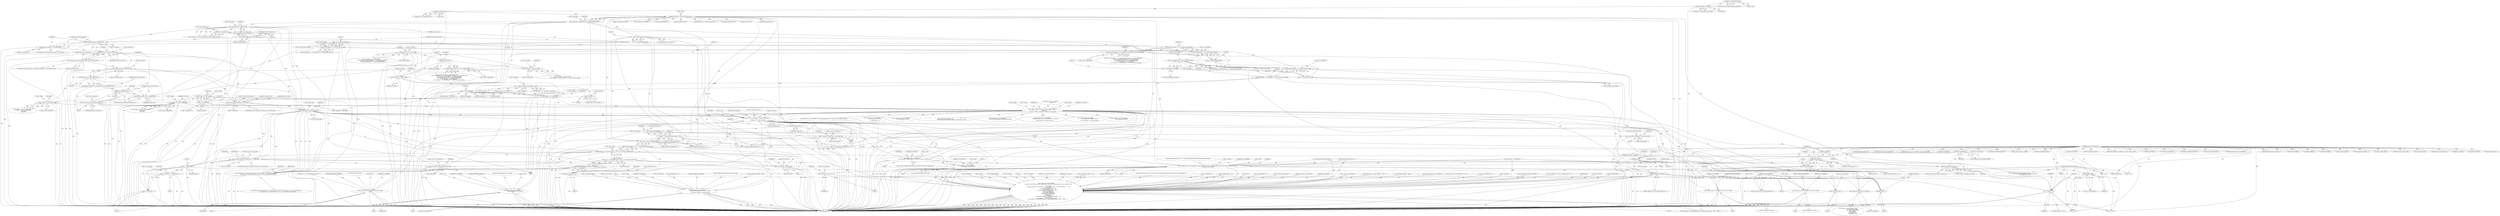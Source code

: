 digraph "0_FFmpeg_29ffeef5e73b8f41ff3a3f2242d356759c66f91f@pointer" {
"1001442" [label="(Call,h->frame_num != h->prev_frame_num)"];
"1001491" [label="(Call,av_log(h->avctx, AV_LOG_DEBUG, \"Frame num gap %d %d\n\",\n                   h->frame_num, h->prev_frame_num))"];
"1000887" [label="(Call,av_log(h->avctx, AV_LOG_INFO, \"Reinit context to %dx%d, \"\n               \"pix_fmt: %s\n\", h->width, h->height, av_get_pix_fmt_name(h->avctx->pix_fmt)))"];
"1000715" [label="(Call,h->width  = 16 * h->mb_width)"];
"1000719" [label="(Call,16 * h->mb_width)"];
"1000699" [label="(Call,h->mb_width * 4)"];
"1000679" [label="(Call,h->mb_width * h->mb_height)"];
"1000649" [label="(Call,h->mb_width  = h->sps.mb_width)"];
"1000610" [label="(Call,h->mb_width  != h->sps.mb_width)"];
"1000398" [label="(Call,h->mb_width  != h->sps.mb_width)"];
"1000541" [label="(Call,16*h->sps.mb_width)"];
"1000658" [label="(Call,h->mb_height = h->sps.mb_height * (2 - h->sps.frame_mbs_only_flag))"];
"1000662" [label="(Call,h->sps.mb_height * (2 - h->sps.frame_mbs_only_flag))"];
"1000623" [label="(Call,h->sps.mb_height * (2 - h->sps.frame_mbs_only_flag))"];
"1000557" [label="(Call,h->sps.mb_height * (2 - h->sps.frame_mbs_only_flag))"];
"1000412" [label="(Call,h->sps.mb_height * (2 - h->sps.frame_mbs_only_flag))"];
"1000418" [label="(Call,2 - h->sps.frame_mbs_only_flag)"];
"1000563" [label="(Call,2 - h->sps.frame_mbs_only_flag)"];
"1000629" [label="(Call,2 - h->sps.frame_mbs_only_flag)"];
"1000668" [label="(Call,2 - h->sps.frame_mbs_only_flag)"];
"1000827" [label="(Call,h->width  != h->avctx->coded_width)"];
"1000540" [label="(Call,16*h->sps.mb_width != h->avctx->coded_width)"];
"1000837" [label="(Call,h->height != h->avctx->coded_height)"];
"1000724" [label="(Call,h->height = 16 * h->mb_height)"];
"1000728" [label="(Call,16 * h->mb_height)"];
"1000554" [label="(Call,16*h->sps.mb_height * (2 - h->sps.frame_mbs_only_flag) != h->avctx->coded_height)"];
"1000555" [label="(Call,16*h->sps.mb_height * (2 - h->sps.frame_mbs_only_flag))"];
"1000899" [label="(Call,av_get_pix_fmt_name(h->avctx->pix_fmt))"];
"1000880" [label="(Call,h->avctx->pix_fmt = ret)"];
"1000872" [label="(Call,ret = get_pixel_format(h, 1))"];
"1000874" [label="(Call,get_pixel_format(h, 1))"];
"1000868" [label="(Call,flush_change(h))"];
"1000851" [label="(Call,h != h0)"];
"1000735" [label="(Call,init_dimensions(h))"];
"1000495" [label="(Call,h264_set_parameter_from_sps(h))"];
"1000186" [label="(Call,field_end(h, 1))"];
"1000183" [label="(Call,FIELD_PICTURE(h))"];
"1000125" [label="(MethodParameterIn,H264Context *h)"];
"1000643" [label="(Call,get_pixel_format(h0, 0))"];
"1000126" [label="(MethodParameterIn,H264Context *h0)"];
"1001460" [label="(Call,h->frame_num != (h->prev_frame_num + 1) % (1 << h->sps.log2_max_frame_num))"];
"1001442" [label="(Call,h->frame_num != h->prev_frame_num)"];
"1001343" [label="(Call,h0->cur_pic_ptr->frame_num != h->frame_num)"];
"1001240" [label="(Call,h->frame_num - h->sps.ref_frame_count)"];
"1001226" [label="(Call,h->frame_num - unwrap_prev_frame_num)"];
"1001216" [label="(Call,unwrap_prev_frame_num > h->frame_num)"];
"1001200" [label="(Call,unwrap_prev_frame_num = h->prev_frame_num)"];
"1001186" [label="(Call,h->frame_num != h->prev_frame_num)"];
"1000993" [label="(Call,h->frame_num = get_bits(&h->gb, h->sps.log2_max_frame_num))"];
"1000997" [label="(Call,get_bits(&h->gb, h->sps.log2_max_frame_num))"];
"1000300" [label="(Call,get_ue_golomb(&h->gb))"];
"1000230" [label="(Call,get_ue_golomb_31(&h->gb))"];
"1000168" [label="(Call,get_ue_golomb_long(&h->gb))"];
"1001193" [label="(Call,h->prev_frame_num >= 0)"];
"1001221" [label="(Call,unwrap_prev_frame_num -= max_frame_num)"];
"1001206" [label="(Call,max_frame_num         = 1 << h->sps.log2_max_frame_num)"];
"1001208" [label="(Call,1 << h->sps.log2_max_frame_num)"];
"1001225" [label="(Call,(h->frame_num - unwrap_prev_frame_num) > h->sps.ref_frame_count)"];
"1001257" [label="(Call,h->prev_frame_num = unwrap_prev_frame_num)"];
"1001254" [label="(Call,unwrap_prev_frame_num += max_frame_num)"];
"1001251" [label="(Call,unwrap_prev_frame_num < 0)"];
"1001237" [label="(Call,unwrap_prev_frame_num = (h->frame_num - h->sps.ref_frame_count) - 1)"];
"1001239" [label="(Call,(h->frame_num - h->sps.ref_frame_count) - 1)"];
"1001543" [label="(Call,h->prev_frame_num        %= 1 << h->sps.log2_max_frame_num)"];
"1001547" [label="(Call,1 << h->sps.log2_max_frame_num)"];
"1001470" [label="(Call,1 << h->sps.log2_max_frame_num)"];
"1001539" [label="(Call,h->prev_frame_num++)"];
"1001464" [label="(Call,(h->prev_frame_num + 1) % (1 << h->sps.log2_max_frame_num))"];
"1001450" [label="(Call,h->prev_frame_num >= 0)"];
"1001441" [label="(Call,h->frame_num != h->prev_frame_num && h->prev_frame_num >= 0 && !h0->first_field &&\n               h->frame_num != (h->prev_frame_num + 1) % (1 << h->sps.log2_max_frame_num))"];
"1001449" [label="(Call,h->prev_frame_num >= 0 && !h0->first_field &&\n               h->frame_num != (h->prev_frame_num + 1) % (1 << h->sps.log2_max_frame_num))"];
"1001455" [label="(Call,!h0->first_field &&\n               h->frame_num != (h->prev_frame_num + 1) % (1 << h->sps.log2_max_frame_num))"];
"1001754" [label="(Call,h0->cur_pic_ptr->frame_num != h->frame_num)"];
"1001955" [label="(Call,h->cur_pic_ptr->frame_num = h->frame_num)"];
"1002063" [label="(Call,h->curr_pic_num = h->frame_num)"];
"1002088" [label="(Call,2 * h->frame_num)"];
"1002083" [label="(Call,h->curr_pic_num = 2 * h->frame_num + 1)"];
"1002087" [label="(Call,2 * h->frame_num + 1)"];
"1003305" [label="(Call,av_log(h->avctx, AV_LOG_DEBUG,\n               \"slice:%d %s mb:%d %c%s%s pps:%u frame:%d poc:%d/%d ref:%d/%d qp:%d loop:%d:%d:%d weight:%d%s %s\n\",\n               h->slice_num,\n               (h->picture_structure == PICT_FRAME ? \"F\" : h->picture_structure == PICT_TOP_FIELD ? \"T\" : \"B\"),\n               first_mb_in_slice,\n               av_get_picture_type_char(h->slice_type),\n               h->slice_type_fixed ? \" fix\" : \"\",\n               h->nal_unit_type == NAL_IDR_SLICE ? \" IDR\" : \"\",\n               pps_id, h->frame_num,\n               h->cur_pic_ptr->field_poc[0],\n               h->cur_pic_ptr->field_poc[1],\n               h->ref_count[0], h->ref_count[1],\n               h->qscale,\n               h->deblocking_filter,\n               h->slice_alpha_c0_offset / 2 - 26, h->slice_beta_offset / 2 - 26,\n               h->use_weight,\n               h->use_weight == 1 && h->use_weight_chroma ? \"c\" : \"\",\n               h->slice_type == AV_PICTURE_TYPE_B ? (h->direct_spatial_mv_pred ? \"SPAT\" : \"TEMP\") : \"\"))"];
"1001554" [label="(Call,h->cur_pic_ptr->frame_num = h->prev_frame_num)"];
"1001691" [label="(Call,h->short_ref[0]->frame_num = h->prev_frame_num)"];
"1001992" [label="(Call,av_log(h->avctx, AV_LOG_ERROR, \"first_mb_in_slice overflow\n\"))"];
"1002503" [label="(Call,av_log(h->avctx, AV_LOG_ERROR, \"cabac_init_idc overflow\n\"))"];
"1002549" [label="(Call,av_log(h->avctx, AV_LOG_ERROR, \"QP %u out of range\n\", tmp))"];
"1002649" [label="(Call,av_log(h->avctx, AV_LOG_ERROR,\n                   \"deblocking_filter_idc %u out of range\n\", tmp))"];
"1002714" [label="(Call,av_log(h->avctx, AV_LOG_ERROR,\n                       \"deblocking filter parameters %d %d out of range\n\",\n                       h->slice_alpha_c0_offset, h->slice_beta_offset))"];
"1002823" [label="(Call,av_log(h->avctx, AV_LOG_INFO,\n                       \"Cannot parallelize deblocking type 1, decoding such frames in sequential order\n\"))"];
"1002839" [label="(Call,av_log(h->avctx, AV_LOG_ERROR,\n                       \"Deblocking switched inside frame.\n\"))"];
"1002975" [label="(Call,av_log(h->avctx, AV_LOG_WARNING, \"Possibly too many slices (%d >= %d), increase MAX_SLICES and recompile if there are artifacts\n\", h->slice_num, MAX_SLICES))"];
"1003004" [label="(Call,h->slice_num & (MAX_SLICES - 1))"];
"1003008" [label="(Call,MAX_SLICES - 1)"];
"1001465" [label="(Call,h->prev_frame_num + 1)"];
"1001583" [label="(Call,ff_generate_sliding_window_mmcos(h, 1))"];
"1000869" [label="(Identifier,h)"];
"1000877" [label="(Literal,0)"];
"1002510" [label="(Identifier,AVERROR_INVALIDDATA)"];
"1000881" [label="(Call,h->avctx->pix_fmt)"];
"1001198" [label="(Block,)"];
"1001217" [label="(Identifier,unwrap_prev_frame_num)"];
"1000838" [label="(Call,h->height)"];
"1003329" [label="(Identifier,first_mb_in_slice)"];
"1001062" [label="(Call,av_log(h->avctx, AV_LOG_ERROR, \"This stream was generated by a broken encoder, invalid 8x8 inference\n\"))"];
"1000558" [label="(Call,h->sps.mb_height)"];
"1002064" [label="(Call,h->curr_pic_num)"];
"1000579" [label="(Identifier,h)"];
"1001477" [label="(Block,)"];
"1000876" [label="(Literal,1)"];
"1001193" [label="(Call,h->prev_frame_num >= 0)"];
"1001259" [label="(Identifier,h)"];
"1000888" [label="(Call,h->avctx)"];
"1000997" [label="(Call,get_bits(&h->gb, h->sps.log2_max_frame_num))"];
"1003382" [label="(Call,h->slice_alpha_c0_offset / 2 - 26)"];
"1001464" [label="(Call,(h->prev_frame_num + 1) % (1 << h->sps.log2_max_frame_num))"];
"1000857" [label="(Identifier,h)"];
"1002402" [label="(Call,ff_h264_decode_ref_pic_marking(h0, &h->gb,\n                                             !(h->avctx->active_thread_type & FF_THREAD_FRAME) ||\n                                             h0->current_slice == 0))"];
"1003310" [label="(Literal,\"slice:%d %s mb:%d %c%s%s pps:%u frame:%d poc:%d/%d ref:%d/%d qp:%d loop:%d:%d:%d weight:%d%s %s\n\")"];
"1001699" [label="(Call,h->prev_frame_num)"];
"1003305" [label="(Call,av_log(h->avctx, AV_LOG_DEBUG,\n               \"slice:%d %s mb:%d %c%s%s pps:%u frame:%d poc:%d/%d ref:%d/%d qp:%d loop:%d:%d:%d weight:%d%s %s\n\",\n               h->slice_num,\n               (h->picture_structure == PICT_FRAME ? \"F\" : h->picture_structure == PICT_TOP_FIELD ? \"T\" : \"B\"),\n               first_mb_in_slice,\n               av_get_picture_type_char(h->slice_type),\n               h->slice_type_fixed ? \" fix\" : \"\",\n               h->nal_unit_type == NAL_IDR_SLICE ? \" IDR\" : \"\",\n               pps_id, h->frame_num,\n               h->cur_pic_ptr->field_poc[0],\n               h->cur_pic_ptr->field_poc[1],\n               h->ref_count[0], h->ref_count[1],\n               h->qscale,\n               h->deblocking_filter,\n               h->slice_alpha_c0_offset / 2 - 26, h->slice_beta_offset / 2 - 26,\n               h->use_weight,\n               h->use_weight == 1 && h->use_weight_chroma ? \"c\" : \"\",\n               h->slice_type == AV_PICTURE_TYPE_B ? (h->direct_spatial_mv_pred ? \"SPAT\" : \"TEMP\") : \"\"))"];
"1000126" [label="(MethodParameterIn,H264Context *h0)"];
"1002088" [label="(Call,2 * h->frame_num)"];
"1003401" [label="(Call,h->use_weight == 1)"];
"1003008" [label="(Call,MAX_SLICES - 1)"];
"1001233" [label="(Identifier,h)"];
"1001632" [label="(Call,av_image_copy(h->short_ref[0]->f.data,\n                                  h->short_ref[0]->f.linesize,\n                                  (const uint8_t **)prev->f.data,\n                                  prev->f.linesize,\n                                  h->avctx->pix_fmt,\n                                  h->mb_width  * 16,\n                                  h->mb_height * 16))"];
"1001692" [label="(Call,h->short_ref[0]->frame_num)"];
"1000720" [label="(Literal,16)"];
"1000998" [label="(Call,&h->gb)"];
"1001223" [label="(Identifier,max_frame_num)"];
"1000690" [label="(Call,h->mb_width + 1)"];
"1002831" [label="(Identifier,h0)"];
"1001749" [label="(Call,FIELD_PICTURE(h))"];
"1002690" [label="(Call,h->slice_beta_offset     += get_se_golomb(&h->gb) << 1)"];
"1001452" [label="(Identifier,h)"];
"1002835" [label="(Call,h != h0)"];
"1001450" [label="(Call,h->prev_frame_num >= 0)"];
"1002507" [label="(Identifier,AV_LOG_ERROR)"];
"1001446" [label="(Call,h->prev_frame_num)"];
"1003389" [label="(Call,h->slice_beta_offset / 2 - 26)"];
"1001249" [label="(Literal,1)"];
"1001197" [label="(Literal,0)"];
"1000733" [label="(Call,ret = init_dimensions(h))"];
"1001187" [label="(Call,h->frame_num)"];
"1000191" [label="(Identifier,h0)"];
"1000849" [label="(Block,)"];
"1001169" [label="(Call,av_log(h->avctx, AV_LOG_ERROR,\n                   \"unset cur_pic_ptr on %d. slice\n\",\n                   h0->current_slice + 1))"];
"1000908" [label="(Identifier,ret)"];
"1000663" [label="(Call,h->sps.mb_height)"];
"1001557" [label="(Identifier,h)"];
"1002727" [label="(Identifier,AVERROR_INVALIDDATA)"];
"1001704" [label="(Identifier,h0)"];
"1000886" [label="(Identifier,ret)"];
"1000847" [label="(Identifier,must_reinit)"];
"1000735" [label="(Call,init_dimensions(h))"];
"1001547" [label="(Call,1 << h->sps.log2_max_frame_num)"];
"1000645" [label="(Literal,0)"];
"1000629" [label="(Call,2 - h->sps.frame_mbs_only_flag)"];
"1000554" [label="(Call,16*h->sps.mb_height * (2 - h->sps.frame_mbs_only_flag) != h->avctx->coded_height)"];
"1002649" [label="(Call,av_log(h->avctx, AV_LOG_ERROR,\n                   \"deblocking_filter_idc %u out of range\n\", tmp))"];
"1002963" [label="(Call,MAX_SLICES-1)"];
"1000539" [label="(Call,16*h->sps.mb_width != h->avctx->coded_width\n                     || 16*h->sps.mb_height * (2 - h->sps.frame_mbs_only_flag) != h->avctx->coded_height\n                     || h->avctx->bits_per_raw_sample != h->sps.bit_depth_luma\n                     || h->cur_chroma_format_idc != h->sps.chroma_format_idc\n                     || av_cmp_q(h->sps.sar, h->avctx->sample_aspect_ratio)\n                     || h->mb_width  != h->sps.mb_width\n                     || h->mb_height != h->sps.mb_height * (2 - h->sps.frame_mbs_only_flag))"];
"1001507" [label="(Identifier,h)"];
"1000420" [label="(Call,h->sps.frame_mbs_only_flag)"];
"1000993" [label="(Call,h->frame_num = get_bits(&h->gb, h->sps.log2_max_frame_num))"];
"1002096" [label="(Identifier,h)"];
"1002493" [label="(Call,get_ue_golomb_31(&h->gb))"];
"1000184" [label="(Identifier,h)"];
"1001567" [label="(Identifier,h)"];
"1001691" [label="(Call,h->short_ref[0]->frame_num = h->prev_frame_num)"];
"1001226" [label="(Call,h->frame_num - unwrap_prev_frame_num)"];
"1000852" [label="(Identifier,h)"];
"1000643" [label="(Call,get_pixel_format(h0, 0))"];
"1000631" [label="(Call,h->sps.frame_mbs_only_flag)"];
"1001460" [label="(Call,h->frame_num != (h->prev_frame_num + 1) % (1 << h->sps.log2_max_frame_num))"];
"1002437" [label="(Call,FRAME_MBAFF(h))"];
"1000899" [label="(Call,av_get_pix_fmt_name(h->avctx->pix_fmt))"];
"1001209" [label="(Literal,1)"];
"1000185" [label="(Block,)"];
"1001908" [label="(Call,h != h0)"];
"1001753" [label="(ControlStructure,if (h0->cur_pic_ptr->frame_num != h->frame_num))"];
"1000677" [label="(Identifier,h)"];
"1000556" [label="(Literal,16)"];
"1000541" [label="(Call,16*h->sps.mb_width)"];
"1001492" [label="(Call,h->avctx)"];
"1000610" [label="(Call,h->mb_width  != h->sps.mb_width)"];
"1003306" [label="(Call,h->avctx)"];
"1001560" [label="(Call,h->prev_frame_num)"];
"1002822" [label="(Block,)"];
"1001316" [label="(Call,FIELD_PICTURE(h))"];
"1000298" [label="(Call,pps_id = get_ue_golomb(&h->gb))"];
"1002785" [label="(Call,h->deblocking_filter == 1)"];
"1000991" [label="(Call,init_dequant_tables(h))"];
"1000550" [label="(Identifier,h)"];
"1003359" [label="(Call,h->cur_pic_ptr->field_poc[1])"];
"1001240" [label="(Call,h->frame_num - h->sps.ref_frame_count)"];
"1003010" [label="(Literal,1)"];
"1000679" [label="(Call,h->mb_width * h->mb_height)"];
"1002360" [label="(Call,implicit_weight_table(h, -1))"];
"1001555" [label="(Call,h->cur_pic_ptr->frame_num)"];
"1000669" [label="(Literal,2)"];
"1001470" [label="(Call,1 << h->sps.log2_max_frame_num)"];
"1001231" [label="(Call,h->sps.ref_frame_count)"];
"1002946" [label="(Call,MAX_SLICES-1)"];
"1002503" [label="(Call,av_log(h->avctx, AV_LOG_ERROR, \"cabac_init_idc overflow\n\"))"];
"1002022" [label="(Call,first_mb_in_slice / h->mb_width)"];
"1001441" [label="(Call,h->frame_num != h->prev_frame_num && h->prev_frame_num >= 0 && !h0->first_field &&\n               h->frame_num != (h->prev_frame_num + 1) % (1 << h->sps.log2_max_frame_num))"];
"1001258" [label="(Call,h->prev_frame_num)"];
"1002838" [label="(Block,)"];
"1002062" [label="(Block,)"];
"1001207" [label="(Identifier,max_frame_num)"];
"1002089" [label="(Literal,2)"];
"1001355" [label="(Identifier,last_pic_structure)"];
"1002504" [label="(Call,h->avctx)"];
"1001791" [label="(Identifier,h0)"];
"1000397" [label="(Call,h->mb_width  != h->sps.mb_width ||\n            h->mb_height != h->sps.mb_height * (2 - h->sps.frame_mbs_only_flag) ||\n            h->avctx->bits_per_raw_sample != h->sps.bit_depth_luma ||\n            h->cur_chroma_format_idc != h->sps.chroma_format_idc)"];
"1002839" [label="(Call,av_log(h->avctx, AV_LOG_ERROR,\n                       \"Deblocking switched inside frame.\n\"))"];
"1001342" [label="(ControlStructure,if (h0->cur_pic_ptr->frame_num != h->frame_num))"];
"1002718" [label="(Identifier,AV_LOG_ERROR)"];
"1001997" [label="(Literal,\"first_mb_in_slice overflow\n\")"];
"1003309" [label="(Identifier,AV_LOG_DEBUG)"];
"1001264" [label="(Identifier,h0)"];
"1001495" [label="(Identifier,AV_LOG_DEBUG)"];
"1001967" [label="(Identifier,h)"];
"1001349" [label="(Call,h->frame_num)"];
"1001256" [label="(Identifier,max_frame_num)"];
"1001887" [label="(Call,h->mb_height * h->mb_stride)"];
"1001955" [label="(Call,h->cur_pic_ptr->frame_num = h->frame_num)"];
"1002342" [label="(Call,ff_pred_weight_table(h))"];
"1000736" [label="(Identifier,h)"];
"1002975" [label="(Call,av_log(h->avctx, AV_LOG_WARNING, \"Possibly too many slices (%d >= %d), increase MAX_SLICES and recompile if there are artifacts\n\", h->slice_num, MAX_SLICES))"];
"1002719" [label="(Literal,\"deblocking filter parameters %d %d out of range\n\")"];
"1001480" [label="(Identifier,prev)"];
"1002974" [label="(Block,)"];
"1000492" [label="(Call,(ret = h264_set_parameter_from_sps(h)) < 0)"];
"1001228" [label="(Identifier,h)"];
"1001969" [label="(Call,h->mb_width * h->mb_height)"];
"1001461" [label="(Call,h->frame_num)"];
"1000496" [label="(Identifier,h)"];
"1002723" [label="(Call,h->slice_beta_offset)"];
"1000623" [label="(Call,h->sps.mb_height * (2 - h->sps.frame_mbs_only_flag))"];
"1003352" [label="(Call,h->cur_pic_ptr->field_poc[0])"];
"1000168" [label="(Call,get_ue_golomb_long(&h->gb))"];
"1000880" [label="(Call,h->avctx->pix_fmt = ret)"];
"1001496" [label="(Literal,\"Frame num gap %d %d\n\")"];
"1000644" [label="(Identifier,h0)"];
"1001992" [label="(Call,av_log(h->avctx, AV_LOG_ERROR, \"first_mb_in_slice overflow\n\"))"];
"1001343" [label="(Call,h0->cur_pic_ptr->frame_num != h->frame_num)"];
"1001449" [label="(Call,h->prev_frame_num >= 0 && !h0->first_field &&\n               h->frame_num != (h->prev_frame_num + 1) % (1 << h->sps.log2_max_frame_num))"];
"1001215" [label="(ControlStructure,if (unwrap_prev_frame_num > h->frame_num))"];
"1001254" [label="(Call,unwrap_prev_frame_num += max_frame_num)"];
"1002502" [label="(Block,)"];
"1000668" [label="(Call,2 - h->sps.frame_mbs_only_flag)"];
"1001236" [label="(Block,)"];
"1001224" [label="(ControlStructure,if ((h->frame_num - unwrap_prev_frame_num) > h->sps.ref_frame_count))"];
"1000614" [label="(Call,h->sps.mb_width)"];
"1002476" [label="(Call,ff_h264_direct_ref_list_init(h))"];
"1003340" [label="(Call,h->nal_unit_type == NAL_IDR_SLICE ? \" IDR\" : \"\")"];
"1002827" [label="(Identifier,AV_LOG_INFO)"];
"1001002" [label="(Call,h->sps.log2_max_frame_num)"];
"1000729" [label="(Literal,16)"];
"1000611" [label="(Call,h->mb_width)"];
"1000889" [label="(Identifier,h)"];
"1002703" [label="(Call,h->slice_alpha_c0_offset > 104U)"];
"1000914" [label="(Call,av_log(h->avctx, AV_LOG_ERROR,\n                   \"h264_slice_header_init() failed\n\"))"];
"1000853" [label="(Identifier,h0)"];
"1000980" [label="(Call,h->dequant_coeff_pps != pps_id)"];
"1000874" [label="(Call,get_pixel_format(h, 1))"];
"1001255" [label="(Identifier,unwrap_prev_frame_num)"];
"1001554" [label="(Call,h->cur_pic_ptr->frame_num = h->prev_frame_num)"];
"1003314" [label="(Call,h->picture_structure == PICT_FRAME ? \"F\" : h->picture_structure == PICT_TOP_FIELD ? \"T\" : \"B\")"];
"1000977" [label="(Call,h == h0)"];
"1001423" [label="(Call,avpriv_request_sample(h->avctx,\n                                              \"Found reference and non-reference fields in the same frame, which\"))"];
"1000410" [label="(Identifier,h)"];
"1001456" [label="(Call,!h0->first_field)"];
"1000715" [label="(Call,h->width  = 16 * h->mb_width)"];
"1000166" [label="(Call,first_mb_in_slice = get_ue_golomb_long(&h->gb))"];
"1000837" [label="(Call,h->height != h->avctx->coded_height)"];
"1002239" [label="(Call,get_ue_golomb(&h->gb))"];
"1001237" [label="(Call,unwrap_prev_frame_num = (h->frame_num - h->sps.ref_frame_count) - 1)"];
"1001252" [label="(Identifier,unwrap_prev_frame_num)"];
"1000300" [label="(Call,get_ue_golomb(&h->gb))"];
"1000719" [label="(Call,16 * h->mb_width)"];
"1002550" [label="(Call,h->avctx)"];
"1000179" [label="(Call,h0->current_slice && FIELD_PICTURE(h))"];
"1000670" [label="(Call,h->sps.frame_mbs_only_flag)"];
"1002942" [label="(Call,h->slice_num&(MAX_SLICES-1))"];
"1000841" [label="(Call,h->avctx->coded_height)"];
"1000887" [label="(Call,av_log(h->avctx, AV_LOG_INFO, \"Reinit context to %dx%d, \"\n               \"pix_fmt: %s\n\", h->width, h->height, av_get_pix_fmt_name(h->avctx->pix_fmt)))"];
"1000892" [label="(Literal,\"Reinit context to %dx%d, \"\n               \"pix_fmt: %s\n\")"];
"1000933" [label="(Call,av_log(h->avctx, AV_LOG_ERROR,\n                   \"Cannot (re-)initialize context during parallel decoding.\n\"))"];
"1000402" [label="(Call,h->sps.mb_width)"];
"1002093" [label="(Literal,1)"];
"1002555" [label="(Identifier,tmp)"];
"1000553" [label="(Call,16*h->sps.mb_height * (2 - h->sps.frame_mbs_only_flag) != h->avctx->coded_height\n                     || h->avctx->bits_per_raw_sample != h->sps.bit_depth_luma\n                     || h->cur_chroma_format_idc != h->sps.chroma_format_idc\n                     || av_cmp_q(h->sps.sar, h->avctx->sample_aspect_ratio)\n                     || h->mb_width  != h->sps.mb_width\n                     || h->mb_height != h->sps.mb_height * (2 - h->sps.frame_mbs_only_flag))"];
"1002979" [label="(Identifier,AV_LOG_WARNING)"];
"1002823" [label="(Call,av_log(h->avctx, AV_LOG_INFO,\n                       \"Cannot parallelize deblocking type 1, decoding such frames in sequential order\n\"))"];
"1000572" [label="(Identifier,h)"];
"1000609" [label="(Call,h->mb_width  != h->sps.mb_width\n                     || h->mb_height != h->sps.mb_height * (2 - h->sps.frame_mbs_only_flag))"];
"1001239" [label="(Call,(h->frame_num - h->sps.ref_frame_count) - 1)"];
"1001251" [label="(Call,unwrap_prev_frame_num < 0)"];
"1000660" [label="(Identifier,h)"];
"1001755" [label="(Call,h0->cur_pic_ptr->frame_num)"];
"1000680" [label="(Call,h->mb_width)"];
"1001531" [label="(Call,h264_frame_start(h))"];
"1001186" [label="(Call,h->frame_num != h->prev_frame_num)"];
"1001826" [label="(Call,release_unused_pictures(h, 0))"];
"1000725" [label="(Call,h->height)"];
"1002246" [label="(Call,ff_set_ref_count(h))"];
"1001444" [label="(Identifier,h)"];
"1002549" [label="(Call,av_log(h->avctx, AV_LOG_ERROR, \"QP %u out of range\n\", tmp))"];
"1002653" [label="(Identifier,AV_LOG_ERROR)"];
"1003304" [label="(Block,)"];
"1001830" [label="(Call,FIELD_PICTURE(h))"];
"1002581" [label="(Call,get_chroma_qp(h, 1, h->qscale))"];
"1000649" [label="(Call,h->mb_width  = h->sps.mb_width)"];
"1000659" [label="(Call,h->mb_height)"];
"1000716" [label="(Call,h->width)"];
"1000868" [label="(Call,flush_change(h))"];
"1001225" [label="(Call,(h->frame_num - unwrap_prev_frame_num) > h->sps.ref_frame_count)"];
"1002100" [label="(Call,h->sps.log2_max_frame_num + 1)"];
"1001140" [label="(Call,av_log(h->avctx, AV_LOG_ERROR,\n                   \"Changing field mode (%d -> %d) between slices is not allowed\n\",\n                   last_pic_structure, h->picture_structure))"];
"1000945" [label="(Call,get_pixel_format(h, 1))"];
"1000543" [label="(Call,h->sps.mb_width)"];
"1001956" [label="(Call,h->cur_pic_ptr->frame_num)"];
"1002457" [label="(Call,implicit_weight_table(h, 0))"];
"1002648" [label="(Block,)"];
"1001222" [label="(Identifier,unwrap_prev_frame_num)"];
"1002474" [label="(Call,ff_h264_direct_dist_scale_factor(h))"];
"1000188" [label="(Literal,1)"];
"1002216" [label="(Call,ff_init_poc(h, h->cur_pic_ptr->field_poc, &h->cur_pic_ptr->poc))"];
"1001201" [label="(Identifier,unwrap_prev_frame_num)"];
"1000728" [label="(Call,16 * h->mb_height)"];
"1003334" [label="(Call,h->slice_type_fixed ? \" fix\" : \"\")"];
"1003349" [label="(Call,h->frame_num)"];
"1000878" [label="(Return,return ret;)"];
"1000909" [label="(Call,h264_slice_header_init(h, 1))"];
"1001253" [label="(Literal,0)"];
"1001754" [label="(Call,h0->cur_pic_ptr->frame_num != h->frame_num)"];
"1002529" [label="(Call,get_se_golomb(&h->gb))"];
"1003004" [label="(Call,h->slice_num & (MAX_SLICES - 1))"];
"1001545" [label="(Identifier,h)"];
"1001800" [label="(Call,FIELD_PICTURE(h))"];
"1000726" [label="(Identifier,h)"];
"1001393" [label="(Call,av_log(h->avctx, AV_LOG_ERROR,\n                               \"Invalid field mode combination %d/%d\n\",\n                               last_pic_structure, h->picture_structure))"];
"1001813" [label="(Call,h264_frame_start(h))"];
"1000734" [label="(Identifier,ret)"];
"1001961" [label="(Call,h->frame_num)"];
"1001469" [label="(Literal,1)"];
"1001009" [label="(Identifier,h)"];
"1002824" [label="(Call,h->avctx)"];
"1003330" [label="(Call,av_get_picture_type_char(h->slice_type))"];
"1000929" [label="(Call,h != h0)"];
"1001471" [label="(Literal,1)"];
"1000828" [label="(Call,h->width)"];
"1001768" [label="(Identifier,h0)"];
"1001257" [label="(Call,h->prev_frame_num = unwrap_prev_frame_num)"];
"1002027" [label="(Call,FIELD_OR_MBAFF_PICTURE(h))"];
"1000831" [label="(Call,h->avctx->coded_width)"];
"1002084" [label="(Call,h->curr_pic_num)"];
"1002082" [label="(Block,)"];
"1000893" [label="(Call,h->width)"];
"1000650" [label="(Call,h->mb_width)"];
"1000555" [label="(Call,16*h->sps.mb_height * (2 - h->sps.frame_mbs_only_flag))"];
"1002553" [label="(Identifier,AV_LOG_ERROR)"];
"1002569" [label="(Call,get_chroma_qp(h, 0, h->qscale))"];
"1000228" [label="(Call,slice_type = get_ue_golomb_31(&h->gb))"];
"1001443" [label="(Call,h->frame_num)"];
"1002087" [label="(Call,2 * h->frame_num + 1)"];
"1000418" [label="(Call,2 - h->sps.frame_mbs_only_flag)"];
"1000557" [label="(Call,h->sps.mb_height * (2 - h->sps.frame_mbs_only_flag))"];
"1001539" [label="(Call,h->prev_frame_num++)"];
"1000872" [label="(Call,ret = get_pixel_format(h, 1))"];
"1003000" [label="(Call,h->ref2frm[h->slice_num & (MAX_SLICES - 1)])"];
"1002090" [label="(Call,h->frame_num)"];
"1002969" [label="(Call,h->slice_num >= MAX_SLICES)"];
"1001549" [label="(Call,h->sps.log2_max_frame_num)"];
"1000686" [label="(Call,h->mb_stride = h->mb_width + 1)"];
"1002655" [label="(Identifier,tmp)"];
"1002063" [label="(Call,h->curr_pic_num = h->frame_num)"];
"1001993" [label="(Call,h->avctx)"];
"1001540" [label="(Call,h->prev_frame_num)"];
"1000900" [label="(Call,h->avctx->pix_fmt)"];
"1000662" [label="(Call,h->sps.mb_height * (2 - h->sps.frame_mbs_only_flag))"];
"1002846" [label="(Literal,1)"];
"1001210" [label="(Call,h->sps.log2_max_frame_num)"];
"1002984" [label="(Identifier,MAX_SLICES)"];
"1002714" [label="(Call,av_log(h->avctx, AV_LOG_ERROR,\n                       \"deblocking filter parameters %d %d out of range\n\",\n                       h->slice_alpha_c0_offset, h->slice_beta_offset))"];
"1002283" [label="(Call,ff_h264_fill_default_ref_list(h))"];
"1000398" [label="(Call,h->mb_width  != h->sps.mb_width)"];
"1000994" [label="(Call,h->frame_num)"];
"1002713" [label="(Block,)"];
"1002654" [label="(Literal,\"deblocking_filter_idc %u out of range\n\")"];
"1002548" [label="(Block,)"];
"1002657" [label="(Identifier,AVERROR_INVALIDDATA)"];
"1002976" [label="(Call,h->avctx)"];
"1000301" [label="(Call,&h->gb)"];
"1001732" [label="(Call,FIELD_PICTURE(h))"];
"1002440" [label="(Call,ff_h264_fill_mbaff_ref_list(h))"];
"1000413" [label="(Call,h->sps.mb_height)"];
"1001194" [label="(Call,h->prev_frame_num)"];
"1001500" [label="(Call,h->prev_frame_num)"];
"1000495" [label="(Call,h264_set_parameter_from_sps(h))"];
"1000183" [label="(Call,FIELD_PICTURE(h))"];
"1001628" [label="(Block,)"];
"1000399" [label="(Call,h->mb_width)"];
"1001454" [label="(Literal,0)"];
"1001206" [label="(Call,max_frame_num         = 1 << h->sps.log2_max_frame_num)"];
"1001458" [label="(Identifier,h0)"];
"1001841" [label="(Call,i<h->mb_height)"];
"1003399" [label="(Call,h->use_weight == 1 && h->use_weight_chroma ? \"c\" : \"\")"];
"1003426" [label="(MethodReturn,static int)"];
"1002828" [label="(Literal,\"Cannot parallelize deblocking type 1, decoding such frames in sequential order\n\")"];
"1000493" [label="(Call,ret = h264_set_parameter_from_sps(h))"];
"1001208" [label="(Call,1 << h->sps.log2_max_frame_num)"];
"1000540" [label="(Call,16*h->sps.mb_width != h->avctx->coded_width)"];
"1001244" [label="(Call,h->sps.ref_frame_count)"];
"1000127" [label="(Block,)"];
"1000875" [label="(Identifier,h)"];
"1001202" [label="(Call,h->prev_frame_num)"];
"1001261" [label="(Identifier,unwrap_prev_frame_num)"];
"1001491" [label="(Call,av_log(h->avctx, AV_LOG_DEBUG, \"Frame num gap %d %d\n\",\n                   h->frame_num, h->prev_frame_num))"];
"1000564" [label="(Literal,2)"];
"1001344" [label="(Call,h0->cur_pic_ptr->frame_num)"];
"1000637" [label="(Call,h0->avctx->pix_fmt != get_pixel_format(h0, 0))"];
"1003348" [label="(Identifier,pps_id)"];
"1001466" [label="(Call,h->prev_frame_num)"];
"1000839" [label="(Identifier,h)"];
"1003371" [label="(Call,h->ref_count[1])"];
"1001996" [label="(Identifier,AV_LOG_ERROR)"];
"1001241" [label="(Call,h->frame_num)"];
"1002805" [label="(Call,h->deblocking_filter = 2)"];
"1000563" [label="(Call,2 - h->sps.frame_mbs_only_flag)"];
"1003366" [label="(Call,h->ref_count[0])"];
"1002843" [label="(Identifier,AV_LOG_ERROR)"];
"1001602" [label="(Call,ff_h264_execute_ref_pic_marking(h, h->mmco, h->mmco_index))"];
"1001548" [label="(Literal,1)"];
"1000721" [label="(Call,h->mb_width)"];
"1001805" [label="(Call,FIELD_PICTURE(h))"];
"1003376" [label="(Call,h->qscale)"];
"1000653" [label="(Call,h->sps.mb_width)"];
"1001914" [label="(Call,clone_slice(h, h0))"];
"1000724" [label="(Call,h->height = 16 * h->mb_height)"];
"1000624" [label="(Call,h->sps.mb_height)"];
"1001190" [label="(Call,h->prev_frame_num)"];
"1000419" [label="(Literal,2)"];
"1003379" [label="(Call,h->deblocking_filter)"];
"1000730" [label="(Call,h->mb_height)"];
"1002460" [label="(Call,implicit_weight_table(h, 1))"];
"1003311" [label="(Call,h->slice_num)"];
"1002959" [label="(Call,h->slice_num&(MAX_SLICES-1))"];
"1001440" [label="(ControlStructure,while (h->frame_num != h->prev_frame_num && h->prev_frame_num >= 0 && !h0->first_field &&\n               h->frame_num != (h->prev_frame_num + 1) % (1 << h->sps.log2_max_frame_num)))"];
"1000700" [label="(Call,h->mb_width)"];
"1002067" [label="(Call,h->frame_num)"];
"1001250" [label="(ControlStructure,if (unwrap_prev_frame_num < 0))"];
"1000851" [label="(Call,h != h0)"];
"1000836" [label="(Call,h->height != h->avctx->coded_height  ||\n         must_reinit ||\n         needs_reinit)"];
"1000683" [label="(Call,h->mb_height)"];
"1002072" [label="(Identifier,h)"];
"1003425" [label="(Literal,0)"];
"1001991" [label="(Block,)"];
"1002535" [label="(Call,tmp > 51 + 6 * (h->sps.bit_depth_luma - 8))"];
"1002131" [label="(Call,get_bits(&h->gb, h->sps.log2_max_poc_lsb))"];
"1000850" [label="(ControlStructure,if (h != h0))"];
"1001221" [label="(Call,unwrap_prev_frame_num -= max_frame_num)"];
"1002720" [label="(Call,h->slice_alpha_c0_offset)"];
"1001185" [label="(Call,h->frame_num != h->prev_frame_num && h->prev_frame_num >= 0)"];
"1002098" [label="(Call,1 << (h->sps.log2_max_frame_num + 1))"];
"1002186" [label="(Call,get_se_golomb(&h->gb))"];
"1003009" [label="(Identifier,MAX_SLICES)"];
"1002557" [label="(Identifier,AVERROR_INVALIDDATA)"];
"1003396" [label="(Call,h->use_weight)"];
"1000619" [label="(Call,h->mb_height != h->sps.mb_height * (2 - h->sps.frame_mbs_only_flag))"];
"1001376" [label="(Identifier,last_pic_structure)"];
"1000548" [label="(Call,h->avctx->coded_width)"];
"1001451" [label="(Call,h->prev_frame_num)"];
"1002074" [label="(Call,1 << h->sps.log2_max_frame_num)"];
"1001543" [label="(Call,h->prev_frame_num        %= 1 << h->sps.log2_max_frame_num)"];
"1001472" [label="(Call,h->sps.log2_max_frame_num)"];
"1000408" [label="(Call,h->mb_height != h->sps.mb_height * (2 - h->sps.frame_mbs_only_flag))"];
"1001218" [label="(Call,h->frame_num)"];
"1000125" [label="(MethodParameterIn,H264Context *h)"];
"1000695" [label="(Call,h->b_stride = h->mb_width * 4)"];
"1002650" [label="(Call,h->avctx)"];
"1001465" [label="(Call,h->prev_frame_num + 1)"];
"1000230" [label="(Call,get_ue_golomb_31(&h->gb))"];
"1001200" [label="(Call,unwrap_prev_frame_num = h->prev_frame_num)"];
"1000703" [label="(Literal,4)"];
"1000187" [label="(Identifier,h)"];
"1001999" [label="(Identifier,AVERROR_INVALIDDATA)"];
"1001981" [label="(Call,FIELD_OR_MBAFF_PICTURE(h))"];
"1001455" [label="(Call,!h0->first_field &&\n               h->frame_num != (h->prev_frame_num + 1) % (1 << h->sps.log2_max_frame_num))"];
"1002708" [label="(Call,h->slice_beta_offset     > 104U)"];
"1002840" [label="(Call,h->avctx)"];
"1000675" [label="(Call,h->mb_num    = h->mb_width * h->mb_height)"];
"1000542" [label="(Literal,16)"];
"1000699" [label="(Call,h->mb_width * 4)"];
"1002987" [label="(Identifier,j)"];
"1001442" [label="(Call,h->frame_num != h->prev_frame_num)"];
"1002645" [label="(Call,tmp > 2)"];
"1003411" [label="(Call,h->slice_type == AV_PICTURE_TYPE_B ? (h->direct_spatial_mv_pred ? \"SPAT\" : \"TEMP\") : \"\")"];
"1000873" [label="(Identifier,ret)"];
"1003005" [label="(Call,h->slice_num)"];
"1001238" [label="(Identifier,unwrap_prev_frame_num)"];
"1001497" [label="(Call,h->frame_num)"];
"1001230" [label="(Identifier,unwrap_prev_frame_num)"];
"1001216" [label="(Call,unwrap_prev_frame_num > h->frame_num)"];
"1002508" [label="(Literal,\"cabac_init_idc overflow\n\")"];
"1000630" [label="(Literal,2)"];
"1000962" [label="(Call,h264_slice_header_init(h, 0))"];
"1002980" [label="(Literal,\"Possibly too many slices (%d >= %d), increase MAX_SLICES and recompile if there are artifacts\n\")"];
"1002981" [label="(Call,h->slice_num)"];
"1000891" [label="(Identifier,AV_LOG_INFO)"];
"1002715" [label="(Call,h->avctx)"];
"1000186" [label="(Call,field_end(h, 1))"];
"1000570" [label="(Call,h->avctx->coded_height)"];
"1001544" [label="(Call,h->prev_frame_num)"];
"1000967" [label="(Call,av_log(h->avctx, AV_LOG_ERROR,\n                   \"h264_slice_header_init() failed\n\"))"];
"1000306" [label="(Call,pps_id >= MAX_PPS_COUNT)"];
"1000871" [label="(Call,(ret = get_pixel_format(h, 1)) < 0)"];
"1000565" [label="(Call,h->sps.frame_mbs_only_flag)"];
"1001760" [label="(Call,h->frame_num)"];
"1000896" [label="(Call,h->height)"];
"1000231" [label="(Call,&h->gb)"];
"1002083" [label="(Call,h->curr_pic_num = 2 * h->frame_num + 1)"];
"1000412" [label="(Call,h->sps.mb_height * (2 - h->sps.frame_mbs_only_flag))"];
"1000169" [label="(Call,&h->gb)"];
"1002294" [label="(Call,ff_h264_decode_ref_pic_list_reordering(h))"];
"1000658" [label="(Call,h->mb_height = h->sps.mb_height * (2 - h->sps.frame_mbs_only_flag))"];
"1001073" [label="(Call,get_bits1(&h->gb))"];
"1001227" [label="(Call,h->frame_num)"];
"1001668" [label="(Call,h->mb_width  * 16)"];
"1002554" [label="(Literal,\"QP %u out of range\n\")"];
"1000826" [label="(Call,h->width  != h->avctx->coded_width   ||\n         h->height != h->avctx->coded_height  ||\n         must_reinit ||\n         needs_reinit)"];
"1000827" [label="(Call,h->width  != h->avctx->coded_width)"];
"1000621" [label="(Identifier,h)"];
"1001195" [label="(Identifier,h)"];
"1002113" [label="(Call,get_ue_golomb(&h->gb))"];
"1001673" [label="(Call,h->mb_height * 16)"];
"1002844" [label="(Literal,\"Deblocking switched inside frame.\n\")"];
"1001442" -> "1001441"  [label="AST: "];
"1001442" -> "1001446"  [label="CFG: "];
"1001443" -> "1001442"  [label="AST: "];
"1001446" -> "1001442"  [label="AST: "];
"1001452" -> "1001442"  [label="CFG: "];
"1001441" -> "1001442"  [label="CFG: "];
"1001442" -> "1003426"  [label="DDG: "];
"1001442" -> "1003426"  [label="DDG: "];
"1001442" -> "1001441"  [label="DDG: "];
"1001442" -> "1001441"  [label="DDG: "];
"1001491" -> "1001442"  [label="DDG: "];
"1001343" -> "1001442"  [label="DDG: "];
"1001240" -> "1001442"  [label="DDG: "];
"1001226" -> "1001442"  [label="DDG: "];
"1001186" -> "1001442"  [label="DDG: "];
"1001186" -> "1001442"  [label="DDG: "];
"1001257" -> "1001442"  [label="DDG: "];
"1001193" -> "1001442"  [label="DDG: "];
"1001543" -> "1001442"  [label="DDG: "];
"1001442" -> "1001450"  [label="DDG: "];
"1001442" -> "1001460"  [label="DDG: "];
"1001442" -> "1001491"  [label="DDG: "];
"1001442" -> "1001491"  [label="DDG: "];
"1001442" -> "1001754"  [label="DDG: "];
"1001442" -> "1001955"  [label="DDG: "];
"1001442" -> "1002063"  [label="DDG: "];
"1001442" -> "1002088"  [label="DDG: "];
"1001442" -> "1003305"  [label="DDG: "];
"1001491" -> "1001477"  [label="AST: "];
"1001491" -> "1001500"  [label="CFG: "];
"1001492" -> "1001491"  [label="AST: "];
"1001495" -> "1001491"  [label="AST: "];
"1001496" -> "1001491"  [label="AST: "];
"1001497" -> "1001491"  [label="AST: "];
"1001500" -> "1001491"  [label="AST: "];
"1001507" -> "1001491"  [label="CFG: "];
"1001491" -> "1003426"  [label="DDG: "];
"1001491" -> "1003426"  [label="DDG: "];
"1001491" -> "1003426"  [label="DDG: "];
"1001491" -> "1003426"  [label="DDG: "];
"1001491" -> "1003426"  [label="DDG: "];
"1000887" -> "1001491"  [label="DDG: "];
"1001460" -> "1001491"  [label="DDG: "];
"1001450" -> "1001491"  [label="DDG: "];
"1001491" -> "1001539"  [label="DDG: "];
"1001491" -> "1001992"  [label="DDG: "];
"1001491" -> "1002503"  [label="DDG: "];
"1001491" -> "1002549"  [label="DDG: "];
"1001491" -> "1002649"  [label="DDG: "];
"1001491" -> "1002714"  [label="DDG: "];
"1001491" -> "1002823"  [label="DDG: "];
"1001491" -> "1002839"  [label="DDG: "];
"1001491" -> "1002975"  [label="DDG: "];
"1001491" -> "1003305"  [label="DDG: "];
"1001491" -> "1003305"  [label="DDG: "];
"1000887" -> "1000849"  [label="AST: "];
"1000887" -> "1000899"  [label="CFG: "];
"1000888" -> "1000887"  [label="AST: "];
"1000891" -> "1000887"  [label="AST: "];
"1000892" -> "1000887"  [label="AST: "];
"1000893" -> "1000887"  [label="AST: "];
"1000896" -> "1000887"  [label="AST: "];
"1000899" -> "1000887"  [label="AST: "];
"1000908" -> "1000887"  [label="CFG: "];
"1000887" -> "1003426"  [label="DDG: "];
"1000887" -> "1003426"  [label="DDG: "];
"1000887" -> "1003426"  [label="DDG: "];
"1000887" -> "1003426"  [label="DDG: "];
"1000887" -> "1003426"  [label="DDG: "];
"1000887" -> "1003426"  [label="DDG: "];
"1000715" -> "1000887"  [label="DDG: "];
"1000827" -> "1000887"  [label="DDG: "];
"1000837" -> "1000887"  [label="DDG: "];
"1000724" -> "1000887"  [label="DDG: "];
"1000899" -> "1000887"  [label="DDG: "];
"1000887" -> "1000914"  [label="DDG: "];
"1000887" -> "1000933"  [label="DDG: "];
"1000887" -> "1000967"  [label="DDG: "];
"1000887" -> "1001062"  [label="DDG: "];
"1000887" -> "1001140"  [label="DDG: "];
"1000887" -> "1001169"  [label="DDG: "];
"1000887" -> "1001393"  [label="DDG: "];
"1000887" -> "1001423"  [label="DDG: "];
"1000887" -> "1001992"  [label="DDG: "];
"1000887" -> "1002503"  [label="DDG: "];
"1000887" -> "1002549"  [label="DDG: "];
"1000887" -> "1002649"  [label="DDG: "];
"1000887" -> "1002714"  [label="DDG: "];
"1000887" -> "1002823"  [label="DDG: "];
"1000887" -> "1002823"  [label="DDG: "];
"1000887" -> "1002839"  [label="DDG: "];
"1000887" -> "1002975"  [label="DDG: "];
"1000887" -> "1003305"  [label="DDG: "];
"1000715" -> "1000127"  [label="AST: "];
"1000715" -> "1000719"  [label="CFG: "];
"1000716" -> "1000715"  [label="AST: "];
"1000719" -> "1000715"  [label="AST: "];
"1000726" -> "1000715"  [label="CFG: "];
"1000715" -> "1003426"  [label="DDG: "];
"1000715" -> "1003426"  [label="DDG: "];
"1000719" -> "1000715"  [label="DDG: "];
"1000719" -> "1000715"  [label="DDG: "];
"1000715" -> "1000827"  [label="DDG: "];
"1000719" -> "1000721"  [label="CFG: "];
"1000720" -> "1000719"  [label="AST: "];
"1000721" -> "1000719"  [label="AST: "];
"1000719" -> "1003426"  [label="DDG: "];
"1000699" -> "1000719"  [label="DDG: "];
"1000719" -> "1001668"  [label="DDG: "];
"1000719" -> "1001969"  [label="DDG: "];
"1000699" -> "1000695"  [label="AST: "];
"1000699" -> "1000703"  [label="CFG: "];
"1000700" -> "1000699"  [label="AST: "];
"1000703" -> "1000699"  [label="AST: "];
"1000695" -> "1000699"  [label="CFG: "];
"1000699" -> "1000695"  [label="DDG: "];
"1000699" -> "1000695"  [label="DDG: "];
"1000679" -> "1000699"  [label="DDG: "];
"1000679" -> "1000675"  [label="AST: "];
"1000679" -> "1000683"  [label="CFG: "];
"1000680" -> "1000679"  [label="AST: "];
"1000683" -> "1000679"  [label="AST: "];
"1000675" -> "1000679"  [label="CFG: "];
"1000679" -> "1000675"  [label="DDG: "];
"1000679" -> "1000675"  [label="DDG: "];
"1000649" -> "1000679"  [label="DDG: "];
"1000658" -> "1000679"  [label="DDG: "];
"1000679" -> "1000686"  [label="DDG: "];
"1000679" -> "1000690"  [label="DDG: "];
"1000679" -> "1000728"  [label="DDG: "];
"1000649" -> "1000127"  [label="AST: "];
"1000649" -> "1000653"  [label="CFG: "];
"1000650" -> "1000649"  [label="AST: "];
"1000653" -> "1000649"  [label="AST: "];
"1000660" -> "1000649"  [label="CFG: "];
"1000649" -> "1003426"  [label="DDG: "];
"1000610" -> "1000649"  [label="DDG: "];
"1000398" -> "1000649"  [label="DDG: "];
"1000541" -> "1000649"  [label="DDG: "];
"1000610" -> "1000609"  [label="AST: "];
"1000610" -> "1000614"  [label="CFG: "];
"1000611" -> "1000610"  [label="AST: "];
"1000614" -> "1000610"  [label="AST: "];
"1000621" -> "1000610"  [label="CFG: "];
"1000609" -> "1000610"  [label="CFG: "];
"1000610" -> "1000609"  [label="DDG: "];
"1000610" -> "1000609"  [label="DDG: "];
"1000398" -> "1000610"  [label="DDG: "];
"1000541" -> "1000610"  [label="DDG: "];
"1000398" -> "1000397"  [label="AST: "];
"1000398" -> "1000402"  [label="CFG: "];
"1000399" -> "1000398"  [label="AST: "];
"1000402" -> "1000398"  [label="AST: "];
"1000410" -> "1000398"  [label="CFG: "];
"1000397" -> "1000398"  [label="CFG: "];
"1000398" -> "1003426"  [label="DDG: "];
"1000398" -> "1003426"  [label="DDG: "];
"1000398" -> "1000397"  [label="DDG: "];
"1000398" -> "1000397"  [label="DDG: "];
"1000398" -> "1000541"  [label="DDG: "];
"1000541" -> "1000540"  [label="AST: "];
"1000541" -> "1000543"  [label="CFG: "];
"1000542" -> "1000541"  [label="AST: "];
"1000543" -> "1000541"  [label="AST: "];
"1000550" -> "1000541"  [label="CFG: "];
"1000541" -> "1000540"  [label="DDG: "];
"1000541" -> "1000540"  [label="DDG: "];
"1000658" -> "1000127"  [label="AST: "];
"1000658" -> "1000662"  [label="CFG: "];
"1000659" -> "1000658"  [label="AST: "];
"1000662" -> "1000658"  [label="AST: "];
"1000677" -> "1000658"  [label="CFG: "];
"1000658" -> "1003426"  [label="DDG: "];
"1000662" -> "1000658"  [label="DDG: "];
"1000662" -> "1000658"  [label="DDG: "];
"1000662" -> "1000668"  [label="CFG: "];
"1000663" -> "1000662"  [label="AST: "];
"1000668" -> "1000662"  [label="AST: "];
"1000662" -> "1003426"  [label="DDG: "];
"1000662" -> "1003426"  [label="DDG: "];
"1000623" -> "1000662"  [label="DDG: "];
"1000557" -> "1000662"  [label="DDG: "];
"1000412" -> "1000662"  [label="DDG: "];
"1000668" -> "1000662"  [label="DDG: "];
"1000668" -> "1000662"  [label="DDG: "];
"1000623" -> "1000619"  [label="AST: "];
"1000623" -> "1000629"  [label="CFG: "];
"1000624" -> "1000623"  [label="AST: "];
"1000629" -> "1000623"  [label="AST: "];
"1000619" -> "1000623"  [label="CFG: "];
"1000623" -> "1000619"  [label="DDG: "];
"1000623" -> "1000619"  [label="DDG: "];
"1000557" -> "1000623"  [label="DDG: "];
"1000629" -> "1000623"  [label="DDG: "];
"1000629" -> "1000623"  [label="DDG: "];
"1000557" -> "1000555"  [label="AST: "];
"1000557" -> "1000563"  [label="CFG: "];
"1000558" -> "1000557"  [label="AST: "];
"1000563" -> "1000557"  [label="AST: "];
"1000555" -> "1000557"  [label="CFG: "];
"1000557" -> "1000555"  [label="DDG: "];
"1000557" -> "1000555"  [label="DDG: "];
"1000412" -> "1000557"  [label="DDG: "];
"1000563" -> "1000557"  [label="DDG: "];
"1000563" -> "1000557"  [label="DDG: "];
"1000412" -> "1000408"  [label="AST: "];
"1000412" -> "1000418"  [label="CFG: "];
"1000413" -> "1000412"  [label="AST: "];
"1000418" -> "1000412"  [label="AST: "];
"1000408" -> "1000412"  [label="CFG: "];
"1000412" -> "1003426"  [label="DDG: "];
"1000412" -> "1003426"  [label="DDG: "];
"1000412" -> "1000408"  [label="DDG: "];
"1000412" -> "1000408"  [label="DDG: "];
"1000418" -> "1000412"  [label="DDG: "];
"1000418" -> "1000412"  [label="DDG: "];
"1000418" -> "1000420"  [label="CFG: "];
"1000419" -> "1000418"  [label="AST: "];
"1000420" -> "1000418"  [label="AST: "];
"1000418" -> "1003426"  [label="DDG: "];
"1000418" -> "1000563"  [label="DDG: "];
"1000418" -> "1000668"  [label="DDG: "];
"1000563" -> "1000565"  [label="CFG: "];
"1000564" -> "1000563"  [label="AST: "];
"1000565" -> "1000563"  [label="AST: "];
"1000563" -> "1000629"  [label="DDG: "];
"1000563" -> "1000668"  [label="DDG: "];
"1000629" -> "1000631"  [label="CFG: "];
"1000630" -> "1000629"  [label="AST: "];
"1000631" -> "1000629"  [label="AST: "];
"1000629" -> "1000668"  [label="DDG: "];
"1000668" -> "1000670"  [label="CFG: "];
"1000669" -> "1000668"  [label="AST: "];
"1000670" -> "1000668"  [label="AST: "];
"1000668" -> "1003426"  [label="DDG: "];
"1000827" -> "1000826"  [label="AST: "];
"1000827" -> "1000831"  [label="CFG: "];
"1000828" -> "1000827"  [label="AST: "];
"1000831" -> "1000827"  [label="AST: "];
"1000839" -> "1000827"  [label="CFG: "];
"1000826" -> "1000827"  [label="CFG: "];
"1000827" -> "1003426"  [label="DDG: "];
"1000827" -> "1003426"  [label="DDG: "];
"1000827" -> "1000826"  [label="DDG: "];
"1000827" -> "1000826"  [label="DDG: "];
"1000540" -> "1000827"  [label="DDG: "];
"1000540" -> "1000539"  [label="AST: "];
"1000540" -> "1000548"  [label="CFG: "];
"1000548" -> "1000540"  [label="AST: "];
"1000556" -> "1000540"  [label="CFG: "];
"1000539" -> "1000540"  [label="CFG: "];
"1000540" -> "1003426"  [label="DDG: "];
"1000540" -> "1003426"  [label="DDG: "];
"1000540" -> "1000539"  [label="DDG: "];
"1000540" -> "1000539"  [label="DDG: "];
"1000837" -> "1000836"  [label="AST: "];
"1000837" -> "1000841"  [label="CFG: "];
"1000838" -> "1000837"  [label="AST: "];
"1000841" -> "1000837"  [label="AST: "];
"1000847" -> "1000837"  [label="CFG: "];
"1000836" -> "1000837"  [label="CFG: "];
"1000837" -> "1003426"  [label="DDG: "];
"1000837" -> "1003426"  [label="DDG: "];
"1000837" -> "1000836"  [label="DDG: "];
"1000837" -> "1000836"  [label="DDG: "];
"1000724" -> "1000837"  [label="DDG: "];
"1000554" -> "1000837"  [label="DDG: "];
"1000724" -> "1000127"  [label="AST: "];
"1000724" -> "1000728"  [label="CFG: "];
"1000725" -> "1000724"  [label="AST: "];
"1000728" -> "1000724"  [label="AST: "];
"1000734" -> "1000724"  [label="CFG: "];
"1000724" -> "1003426"  [label="DDG: "];
"1000724" -> "1003426"  [label="DDG: "];
"1000728" -> "1000724"  [label="DDG: "];
"1000728" -> "1000724"  [label="DDG: "];
"1000728" -> "1000730"  [label="CFG: "];
"1000729" -> "1000728"  [label="AST: "];
"1000730" -> "1000728"  [label="AST: "];
"1000728" -> "1003426"  [label="DDG: "];
"1000728" -> "1001673"  [label="DDG: "];
"1000728" -> "1001841"  [label="DDG: "];
"1000728" -> "1001887"  [label="DDG: "];
"1000728" -> "1001969"  [label="DDG: "];
"1000554" -> "1000553"  [label="AST: "];
"1000554" -> "1000570"  [label="CFG: "];
"1000555" -> "1000554"  [label="AST: "];
"1000570" -> "1000554"  [label="AST: "];
"1000579" -> "1000554"  [label="CFG: "];
"1000553" -> "1000554"  [label="CFG: "];
"1000554" -> "1003426"  [label="DDG: "];
"1000554" -> "1003426"  [label="DDG: "];
"1000554" -> "1000553"  [label="DDG: "];
"1000554" -> "1000553"  [label="DDG: "];
"1000555" -> "1000554"  [label="DDG: "];
"1000555" -> "1000554"  [label="DDG: "];
"1000556" -> "1000555"  [label="AST: "];
"1000572" -> "1000555"  [label="CFG: "];
"1000899" -> "1000900"  [label="CFG: "];
"1000900" -> "1000899"  [label="AST: "];
"1000899" -> "1003426"  [label="DDG: "];
"1000880" -> "1000899"  [label="DDG: "];
"1000899" -> "1001632"  [label="DDG: "];
"1000880" -> "1000849"  [label="AST: "];
"1000880" -> "1000886"  [label="CFG: "];
"1000881" -> "1000880"  [label="AST: "];
"1000886" -> "1000880"  [label="AST: "];
"1000889" -> "1000880"  [label="CFG: "];
"1000872" -> "1000880"  [label="DDG: "];
"1000872" -> "1000871"  [label="AST: "];
"1000872" -> "1000874"  [label="CFG: "];
"1000873" -> "1000872"  [label="AST: "];
"1000874" -> "1000872"  [label="AST: "];
"1000877" -> "1000872"  [label="CFG: "];
"1000872" -> "1003426"  [label="DDG: "];
"1000872" -> "1003426"  [label="DDG: "];
"1000872" -> "1000871"  [label="DDG: "];
"1000874" -> "1000872"  [label="DDG: "];
"1000874" -> "1000872"  [label="DDG: "];
"1000872" -> "1000878"  [label="DDG: "];
"1000874" -> "1000876"  [label="CFG: "];
"1000875" -> "1000874"  [label="AST: "];
"1000876" -> "1000874"  [label="AST: "];
"1000874" -> "1003426"  [label="DDG: "];
"1000874" -> "1000871"  [label="DDG: "];
"1000874" -> "1000871"  [label="DDG: "];
"1000868" -> "1000874"  [label="DDG: "];
"1000125" -> "1000874"  [label="DDG: "];
"1000874" -> "1000909"  [label="DDG: "];
"1000868" -> "1000849"  [label="AST: "];
"1000868" -> "1000869"  [label="CFG: "];
"1000869" -> "1000868"  [label="AST: "];
"1000873" -> "1000868"  [label="CFG: "];
"1000868" -> "1003426"  [label="DDG: "];
"1000851" -> "1000868"  [label="DDG: "];
"1000125" -> "1000868"  [label="DDG: "];
"1000851" -> "1000850"  [label="AST: "];
"1000851" -> "1000853"  [label="CFG: "];
"1000852" -> "1000851"  [label="AST: "];
"1000853" -> "1000851"  [label="AST: "];
"1000857" -> "1000851"  [label="CFG: "];
"1000869" -> "1000851"  [label="CFG: "];
"1000851" -> "1003426"  [label="DDG: "];
"1000851" -> "1003426"  [label="DDG: "];
"1000851" -> "1003426"  [label="DDG: "];
"1000735" -> "1000851"  [label="DDG: "];
"1000125" -> "1000851"  [label="DDG: "];
"1000643" -> "1000851"  [label="DDG: "];
"1000126" -> "1000851"  [label="DDG: "];
"1000851" -> "1000929"  [label="DDG: "];
"1000851" -> "1000977"  [label="DDG: "];
"1000735" -> "1000733"  [label="AST: "];
"1000735" -> "1000736"  [label="CFG: "];
"1000736" -> "1000735"  [label="AST: "];
"1000733" -> "1000735"  [label="CFG: "];
"1000735" -> "1003426"  [label="DDG: "];
"1000735" -> "1000733"  [label="DDG: "];
"1000495" -> "1000735"  [label="DDG: "];
"1000125" -> "1000735"  [label="DDG: "];
"1000735" -> "1000929"  [label="DDG: "];
"1000735" -> "1000977"  [label="DDG: "];
"1000495" -> "1000493"  [label="AST: "];
"1000495" -> "1000496"  [label="CFG: "];
"1000496" -> "1000495"  [label="AST: "];
"1000493" -> "1000495"  [label="CFG: "];
"1000495" -> "1003426"  [label="DDG: "];
"1000495" -> "1000492"  [label="DDG: "];
"1000495" -> "1000493"  [label="DDG: "];
"1000186" -> "1000495"  [label="DDG: "];
"1000183" -> "1000495"  [label="DDG: "];
"1000125" -> "1000495"  [label="DDG: "];
"1000186" -> "1000185"  [label="AST: "];
"1000186" -> "1000188"  [label="CFG: "];
"1000187" -> "1000186"  [label="AST: "];
"1000188" -> "1000186"  [label="AST: "];
"1000191" -> "1000186"  [label="CFG: "];
"1000186" -> "1003426"  [label="DDG: "];
"1000186" -> "1003426"  [label="DDG: "];
"1000183" -> "1000186"  [label="DDG: "];
"1000125" -> "1000186"  [label="DDG: "];
"1000183" -> "1000179"  [label="AST: "];
"1000183" -> "1000184"  [label="CFG: "];
"1000184" -> "1000183"  [label="AST: "];
"1000179" -> "1000183"  [label="CFG: "];
"1000183" -> "1003426"  [label="DDG: "];
"1000183" -> "1000179"  [label="DDG: "];
"1000125" -> "1000183"  [label="DDG: "];
"1000125" -> "1000124"  [label="AST: "];
"1000125" -> "1003426"  [label="DDG: "];
"1000125" -> "1000909"  [label="DDG: "];
"1000125" -> "1000929"  [label="DDG: "];
"1000125" -> "1000945"  [label="DDG: "];
"1000125" -> "1000962"  [label="DDG: "];
"1000125" -> "1000977"  [label="DDG: "];
"1000125" -> "1000991"  [label="DDG: "];
"1000125" -> "1001316"  [label="DDG: "];
"1000125" -> "1001531"  [label="DDG: "];
"1000125" -> "1001583"  [label="DDG: "];
"1000125" -> "1001602"  [label="DDG: "];
"1000125" -> "1001732"  [label="DDG: "];
"1000125" -> "1001749"  [label="DDG: "];
"1000125" -> "1001800"  [label="DDG: "];
"1000125" -> "1001805"  [label="DDG: "];
"1000125" -> "1001813"  [label="DDG: "];
"1000125" -> "1001826"  [label="DDG: "];
"1000125" -> "1001830"  [label="DDG: "];
"1000125" -> "1001908"  [label="DDG: "];
"1000125" -> "1001914"  [label="DDG: "];
"1000125" -> "1001981"  [label="DDG: "];
"1000125" -> "1002027"  [label="DDG: "];
"1000125" -> "1002216"  [label="DDG: "];
"1000125" -> "1002246"  [label="DDG: "];
"1000125" -> "1002283"  [label="DDG: "];
"1000125" -> "1002294"  [label="DDG: "];
"1000125" -> "1002342"  [label="DDG: "];
"1000125" -> "1002360"  [label="DDG: "];
"1000125" -> "1002437"  [label="DDG: "];
"1000125" -> "1002440"  [label="DDG: "];
"1000125" -> "1002457"  [label="DDG: "];
"1000125" -> "1002460"  [label="DDG: "];
"1000125" -> "1002474"  [label="DDG: "];
"1000125" -> "1002476"  [label="DDG: "];
"1000125" -> "1002569"  [label="DDG: "];
"1000125" -> "1002581"  [label="DDG: "];
"1000125" -> "1002835"  [label="DDG: "];
"1000643" -> "1000637"  [label="AST: "];
"1000643" -> "1000645"  [label="CFG: "];
"1000644" -> "1000643"  [label="AST: "];
"1000645" -> "1000643"  [label="AST: "];
"1000637" -> "1000643"  [label="CFG: "];
"1000643" -> "1003426"  [label="DDG: "];
"1000643" -> "1000637"  [label="DDG: "];
"1000643" -> "1000637"  [label="DDG: "];
"1000126" -> "1000643"  [label="DDG: "];
"1000643" -> "1000929"  [label="DDG: "];
"1000643" -> "1000977"  [label="DDG: "];
"1000126" -> "1000124"  [label="AST: "];
"1000126" -> "1003426"  [label="DDG: "];
"1000126" -> "1000929"  [label="DDG: "];
"1000126" -> "1000977"  [label="DDG: "];
"1000126" -> "1001908"  [label="DDG: "];
"1000126" -> "1001914"  [label="DDG: "];
"1000126" -> "1002402"  [label="DDG: "];
"1000126" -> "1002835"  [label="DDG: "];
"1001460" -> "1001455"  [label="AST: "];
"1001460" -> "1001464"  [label="CFG: "];
"1001461" -> "1001460"  [label="AST: "];
"1001464" -> "1001460"  [label="AST: "];
"1001455" -> "1001460"  [label="CFG: "];
"1001460" -> "1003426"  [label="DDG: "];
"1001460" -> "1003426"  [label="DDG: "];
"1001460" -> "1001455"  [label="DDG: "];
"1001460" -> "1001455"  [label="DDG: "];
"1001464" -> "1001460"  [label="DDG: "];
"1001464" -> "1001460"  [label="DDG: "];
"1001460" -> "1001754"  [label="DDG: "];
"1001460" -> "1001955"  [label="DDG: "];
"1001460" -> "1002063"  [label="DDG: "];
"1001460" -> "1002088"  [label="DDG: "];
"1001460" -> "1003305"  [label="DDG: "];
"1001343" -> "1001342"  [label="AST: "];
"1001343" -> "1001349"  [label="CFG: "];
"1001344" -> "1001343"  [label="AST: "];
"1001349" -> "1001343"  [label="AST: "];
"1001355" -> "1001343"  [label="CFG: "];
"1001376" -> "1001343"  [label="CFG: "];
"1001343" -> "1003426"  [label="DDG: "];
"1001343" -> "1003426"  [label="DDG: "];
"1001343" -> "1003426"  [label="DDG: "];
"1001240" -> "1001343"  [label="DDG: "];
"1001226" -> "1001343"  [label="DDG: "];
"1001186" -> "1001343"  [label="DDG: "];
"1001343" -> "1001754"  [label="DDG: "];
"1001240" -> "1001239"  [label="AST: "];
"1001240" -> "1001244"  [label="CFG: "];
"1001241" -> "1001240"  [label="AST: "];
"1001244" -> "1001240"  [label="AST: "];
"1001249" -> "1001240"  [label="CFG: "];
"1001240" -> "1003426"  [label="DDG: "];
"1001240" -> "1001239"  [label="DDG: "];
"1001240" -> "1001239"  [label="DDG: "];
"1001226" -> "1001240"  [label="DDG: "];
"1001225" -> "1001240"  [label="DDG: "];
"1001226" -> "1001225"  [label="AST: "];
"1001226" -> "1001230"  [label="CFG: "];
"1001227" -> "1001226"  [label="AST: "];
"1001230" -> "1001226"  [label="AST: "];
"1001233" -> "1001226"  [label="CFG: "];
"1001226" -> "1003426"  [label="DDG: "];
"1001226" -> "1001225"  [label="DDG: "];
"1001226" -> "1001225"  [label="DDG: "];
"1001216" -> "1001226"  [label="DDG: "];
"1001216" -> "1001226"  [label="DDG: "];
"1001221" -> "1001226"  [label="DDG: "];
"1001216" -> "1001215"  [label="AST: "];
"1001216" -> "1001218"  [label="CFG: "];
"1001217" -> "1001216"  [label="AST: "];
"1001218" -> "1001216"  [label="AST: "];
"1001222" -> "1001216"  [label="CFG: "];
"1001228" -> "1001216"  [label="CFG: "];
"1001216" -> "1003426"  [label="DDG: "];
"1001200" -> "1001216"  [label="DDG: "];
"1001186" -> "1001216"  [label="DDG: "];
"1001216" -> "1001221"  [label="DDG: "];
"1001200" -> "1001198"  [label="AST: "];
"1001200" -> "1001202"  [label="CFG: "];
"1001201" -> "1001200"  [label="AST: "];
"1001202" -> "1001200"  [label="AST: "];
"1001207" -> "1001200"  [label="CFG: "];
"1001200" -> "1003426"  [label="DDG: "];
"1001186" -> "1001200"  [label="DDG: "];
"1001193" -> "1001200"  [label="DDG: "];
"1001186" -> "1001185"  [label="AST: "];
"1001186" -> "1001190"  [label="CFG: "];
"1001187" -> "1001186"  [label="AST: "];
"1001190" -> "1001186"  [label="AST: "];
"1001195" -> "1001186"  [label="CFG: "];
"1001185" -> "1001186"  [label="CFG: "];
"1001186" -> "1003426"  [label="DDG: "];
"1001186" -> "1001185"  [label="DDG: "];
"1001186" -> "1001185"  [label="DDG: "];
"1000993" -> "1001186"  [label="DDG: "];
"1001186" -> "1001193"  [label="DDG: "];
"1000993" -> "1000127"  [label="AST: "];
"1000993" -> "1000997"  [label="CFG: "];
"1000994" -> "1000993"  [label="AST: "];
"1000997" -> "1000993"  [label="AST: "];
"1001009" -> "1000993"  [label="CFG: "];
"1000993" -> "1003426"  [label="DDG: "];
"1000993" -> "1003426"  [label="DDG: "];
"1000997" -> "1000993"  [label="DDG: "];
"1000997" -> "1000993"  [label="DDG: "];
"1000993" -> "1001955"  [label="DDG: "];
"1000993" -> "1002063"  [label="DDG: "];
"1000993" -> "1002088"  [label="DDG: "];
"1000993" -> "1003305"  [label="DDG: "];
"1000997" -> "1001002"  [label="CFG: "];
"1000998" -> "1000997"  [label="AST: "];
"1001002" -> "1000997"  [label="AST: "];
"1000997" -> "1003426"  [label="DDG: "];
"1000997" -> "1003426"  [label="DDG: "];
"1000300" -> "1000997"  [label="DDG: "];
"1000997" -> "1001073"  [label="DDG: "];
"1000997" -> "1001208"  [label="DDG: "];
"1000997" -> "1001470"  [label="DDG: "];
"1000997" -> "1001547"  [label="DDG: "];
"1000997" -> "1002074"  [label="DDG: "];
"1000997" -> "1002098"  [label="DDG: "];
"1000997" -> "1002100"  [label="DDG: "];
"1000997" -> "1002113"  [label="DDG: "];
"1000997" -> "1002131"  [label="DDG: "];
"1000997" -> "1002186"  [label="DDG: "];
"1000997" -> "1002239"  [label="DDG: "];
"1000997" -> "1002402"  [label="DDG: "];
"1000997" -> "1002493"  [label="DDG: "];
"1000997" -> "1002529"  [label="DDG: "];
"1000300" -> "1000298"  [label="AST: "];
"1000300" -> "1000301"  [label="CFG: "];
"1000301" -> "1000300"  [label="AST: "];
"1000298" -> "1000300"  [label="CFG: "];
"1000300" -> "1003426"  [label="DDG: "];
"1000300" -> "1000298"  [label="DDG: "];
"1000230" -> "1000300"  [label="DDG: "];
"1000230" -> "1000228"  [label="AST: "];
"1000230" -> "1000231"  [label="CFG: "];
"1000231" -> "1000230"  [label="AST: "];
"1000228" -> "1000230"  [label="CFG: "];
"1000230" -> "1003426"  [label="DDG: "];
"1000230" -> "1000228"  [label="DDG: "];
"1000168" -> "1000230"  [label="DDG: "];
"1000168" -> "1000166"  [label="AST: "];
"1000168" -> "1000169"  [label="CFG: "];
"1000169" -> "1000168"  [label="AST: "];
"1000166" -> "1000168"  [label="CFG: "];
"1000168" -> "1000166"  [label="DDG: "];
"1001193" -> "1001185"  [label="AST: "];
"1001193" -> "1001197"  [label="CFG: "];
"1001194" -> "1001193"  [label="AST: "];
"1001197" -> "1001193"  [label="AST: "];
"1001185" -> "1001193"  [label="CFG: "];
"1001193" -> "1003426"  [label="DDG: "];
"1001193" -> "1001185"  [label="DDG: "];
"1001193" -> "1001185"  [label="DDG: "];
"1001221" -> "1001215"  [label="AST: "];
"1001221" -> "1001223"  [label="CFG: "];
"1001222" -> "1001221"  [label="AST: "];
"1001223" -> "1001221"  [label="AST: "];
"1001228" -> "1001221"  [label="CFG: "];
"1001221" -> "1003426"  [label="DDG: "];
"1001206" -> "1001221"  [label="DDG: "];
"1001206" -> "1001198"  [label="AST: "];
"1001206" -> "1001208"  [label="CFG: "];
"1001207" -> "1001206"  [label="AST: "];
"1001208" -> "1001206"  [label="AST: "];
"1001217" -> "1001206"  [label="CFG: "];
"1001206" -> "1003426"  [label="DDG: "];
"1001206" -> "1003426"  [label="DDG: "];
"1001208" -> "1001206"  [label="DDG: "];
"1001208" -> "1001206"  [label="DDG: "];
"1001206" -> "1001254"  [label="DDG: "];
"1001208" -> "1001210"  [label="CFG: "];
"1001209" -> "1001208"  [label="AST: "];
"1001210" -> "1001208"  [label="AST: "];
"1001208" -> "1003426"  [label="DDG: "];
"1001208" -> "1001470"  [label="DDG: "];
"1001208" -> "1001547"  [label="DDG: "];
"1001208" -> "1002074"  [label="DDG: "];
"1001208" -> "1002098"  [label="DDG: "];
"1001208" -> "1002100"  [label="DDG: "];
"1001225" -> "1001224"  [label="AST: "];
"1001225" -> "1001231"  [label="CFG: "];
"1001231" -> "1001225"  [label="AST: "];
"1001238" -> "1001225"  [label="CFG: "];
"1001264" -> "1001225"  [label="CFG: "];
"1001225" -> "1003426"  [label="DDG: "];
"1001225" -> "1003426"  [label="DDG: "];
"1001225" -> "1003426"  [label="DDG: "];
"1001257" -> "1001236"  [label="AST: "];
"1001257" -> "1001261"  [label="CFG: "];
"1001258" -> "1001257"  [label="AST: "];
"1001261" -> "1001257"  [label="AST: "];
"1001264" -> "1001257"  [label="CFG: "];
"1001257" -> "1003426"  [label="DDG: "];
"1001257" -> "1003426"  [label="DDG: "];
"1001254" -> "1001257"  [label="DDG: "];
"1001251" -> "1001257"  [label="DDG: "];
"1001254" -> "1001250"  [label="AST: "];
"1001254" -> "1001256"  [label="CFG: "];
"1001255" -> "1001254"  [label="AST: "];
"1001256" -> "1001254"  [label="AST: "];
"1001259" -> "1001254"  [label="CFG: "];
"1001254" -> "1003426"  [label="DDG: "];
"1001251" -> "1001254"  [label="DDG: "];
"1001251" -> "1001250"  [label="AST: "];
"1001251" -> "1001253"  [label="CFG: "];
"1001252" -> "1001251"  [label="AST: "];
"1001253" -> "1001251"  [label="AST: "];
"1001255" -> "1001251"  [label="CFG: "];
"1001259" -> "1001251"  [label="CFG: "];
"1001251" -> "1003426"  [label="DDG: "];
"1001237" -> "1001251"  [label="DDG: "];
"1001237" -> "1001236"  [label="AST: "];
"1001237" -> "1001239"  [label="CFG: "];
"1001238" -> "1001237"  [label="AST: "];
"1001239" -> "1001237"  [label="AST: "];
"1001252" -> "1001237"  [label="CFG: "];
"1001237" -> "1003426"  [label="DDG: "];
"1001239" -> "1001237"  [label="DDG: "];
"1001239" -> "1001237"  [label="DDG: "];
"1001239" -> "1001249"  [label="CFG: "];
"1001249" -> "1001239"  [label="AST: "];
"1001239" -> "1003426"  [label="DDG: "];
"1001543" -> "1001477"  [label="AST: "];
"1001543" -> "1001547"  [label="CFG: "];
"1001544" -> "1001543"  [label="AST: "];
"1001547" -> "1001543"  [label="AST: "];
"1001557" -> "1001543"  [label="CFG: "];
"1001543" -> "1003426"  [label="DDG: "];
"1001547" -> "1001543"  [label="DDG: "];
"1001547" -> "1001543"  [label="DDG: "];
"1001539" -> "1001543"  [label="DDG: "];
"1001543" -> "1001554"  [label="DDG: "];
"1001543" -> "1001691"  [label="DDG: "];
"1001547" -> "1001549"  [label="CFG: "];
"1001548" -> "1001547"  [label="AST: "];
"1001549" -> "1001547"  [label="AST: "];
"1001547" -> "1003426"  [label="DDG: "];
"1001547" -> "1001470"  [label="DDG: "];
"1001470" -> "1001547"  [label="DDG: "];
"1001547" -> "1002074"  [label="DDG: "];
"1001547" -> "1002098"  [label="DDG: "];
"1001547" -> "1002100"  [label="DDG: "];
"1001470" -> "1001464"  [label="AST: "];
"1001470" -> "1001472"  [label="CFG: "];
"1001471" -> "1001470"  [label="AST: "];
"1001472" -> "1001470"  [label="AST: "];
"1001464" -> "1001470"  [label="CFG: "];
"1001470" -> "1003426"  [label="DDG: "];
"1001470" -> "1001464"  [label="DDG: "];
"1001470" -> "1001464"  [label="DDG: "];
"1001470" -> "1002074"  [label="DDG: "];
"1001470" -> "1002098"  [label="DDG: "];
"1001470" -> "1002100"  [label="DDG: "];
"1001539" -> "1001477"  [label="AST: "];
"1001539" -> "1001540"  [label="CFG: "];
"1001540" -> "1001539"  [label="AST: "];
"1001545" -> "1001539"  [label="CFG: "];
"1001465" -> "1001464"  [label="AST: "];
"1001464" -> "1003426"  [label="DDG: "];
"1001464" -> "1003426"  [label="DDG: "];
"1001450" -> "1001464"  [label="DDG: "];
"1001450" -> "1001449"  [label="AST: "];
"1001450" -> "1001454"  [label="CFG: "];
"1001451" -> "1001450"  [label="AST: "];
"1001454" -> "1001450"  [label="AST: "];
"1001458" -> "1001450"  [label="CFG: "];
"1001449" -> "1001450"  [label="CFG: "];
"1001450" -> "1003426"  [label="DDG: "];
"1001450" -> "1001449"  [label="DDG: "];
"1001450" -> "1001449"  [label="DDG: "];
"1001450" -> "1001465"  [label="DDG: "];
"1001441" -> "1001440"  [label="AST: "];
"1001441" -> "1001449"  [label="CFG: "];
"1001449" -> "1001441"  [label="AST: "];
"1001480" -> "1001441"  [label="CFG: "];
"1001704" -> "1001441"  [label="CFG: "];
"1001441" -> "1003426"  [label="DDG: "];
"1001441" -> "1003426"  [label="DDG: "];
"1001441" -> "1003426"  [label="DDG: "];
"1001449" -> "1001441"  [label="DDG: "];
"1001449" -> "1001441"  [label="DDG: "];
"1001449" -> "1001455"  [label="CFG: "];
"1001455" -> "1001449"  [label="AST: "];
"1001449" -> "1003426"  [label="DDG: "];
"1001449" -> "1003426"  [label="DDG: "];
"1001455" -> "1001449"  [label="DDG: "];
"1001455" -> "1001449"  [label="DDG: "];
"1001455" -> "1001456"  [label="CFG: "];
"1001456" -> "1001455"  [label="AST: "];
"1001455" -> "1003426"  [label="DDG: "];
"1001455" -> "1003426"  [label="DDG: "];
"1001456" -> "1001455"  [label="DDG: "];
"1001754" -> "1001753"  [label="AST: "];
"1001754" -> "1001760"  [label="CFG: "];
"1001755" -> "1001754"  [label="AST: "];
"1001760" -> "1001754"  [label="AST: "];
"1001768" -> "1001754"  [label="CFG: "];
"1001791" -> "1001754"  [label="CFG: "];
"1001754" -> "1003426"  [label="DDG: "];
"1001754" -> "1003426"  [label="DDG: "];
"1001754" -> "1003426"  [label="DDG: "];
"1001754" -> "1001955"  [label="DDG: "];
"1001754" -> "1002063"  [label="DDG: "];
"1001754" -> "1002088"  [label="DDG: "];
"1001754" -> "1003305"  [label="DDG: "];
"1001955" -> "1000127"  [label="AST: "];
"1001955" -> "1001961"  [label="CFG: "];
"1001956" -> "1001955"  [label="AST: "];
"1001961" -> "1001955"  [label="AST: "];
"1001967" -> "1001955"  [label="CFG: "];
"1001955" -> "1003426"  [label="DDG: "];
"1001955" -> "1003426"  [label="DDG: "];
"1002063" -> "1002062"  [label="AST: "];
"1002063" -> "1002067"  [label="CFG: "];
"1002064" -> "1002063"  [label="AST: "];
"1002067" -> "1002063"  [label="AST: "];
"1002072" -> "1002063"  [label="CFG: "];
"1002063" -> "1003426"  [label="DDG: "];
"1002063" -> "1003426"  [label="DDG: "];
"1002088" -> "1002087"  [label="AST: "];
"1002088" -> "1002090"  [label="CFG: "];
"1002089" -> "1002088"  [label="AST: "];
"1002090" -> "1002088"  [label="AST: "];
"1002093" -> "1002088"  [label="CFG: "];
"1002088" -> "1003426"  [label="DDG: "];
"1002088" -> "1002083"  [label="DDG: "];
"1002088" -> "1002083"  [label="DDG: "];
"1002088" -> "1002087"  [label="DDG: "];
"1002088" -> "1002087"  [label="DDG: "];
"1002088" -> "1003305"  [label="DDG: "];
"1002083" -> "1002082"  [label="AST: "];
"1002083" -> "1002087"  [label="CFG: "];
"1002084" -> "1002083"  [label="AST: "];
"1002087" -> "1002083"  [label="AST: "];
"1002096" -> "1002083"  [label="CFG: "];
"1002083" -> "1003426"  [label="DDG: "];
"1002083" -> "1003426"  [label="DDG: "];
"1002087" -> "1002093"  [label="CFG: "];
"1002093" -> "1002087"  [label="AST: "];
"1002087" -> "1003426"  [label="DDG: "];
"1003305" -> "1003304"  [label="AST: "];
"1003305" -> "1003411"  [label="CFG: "];
"1003306" -> "1003305"  [label="AST: "];
"1003309" -> "1003305"  [label="AST: "];
"1003310" -> "1003305"  [label="AST: "];
"1003311" -> "1003305"  [label="AST: "];
"1003314" -> "1003305"  [label="AST: "];
"1003329" -> "1003305"  [label="AST: "];
"1003330" -> "1003305"  [label="AST: "];
"1003334" -> "1003305"  [label="AST: "];
"1003340" -> "1003305"  [label="AST: "];
"1003348" -> "1003305"  [label="AST: "];
"1003349" -> "1003305"  [label="AST: "];
"1003352" -> "1003305"  [label="AST: "];
"1003359" -> "1003305"  [label="AST: "];
"1003366" -> "1003305"  [label="AST: "];
"1003371" -> "1003305"  [label="AST: "];
"1003376" -> "1003305"  [label="AST: "];
"1003379" -> "1003305"  [label="AST: "];
"1003382" -> "1003305"  [label="AST: "];
"1003389" -> "1003305"  [label="AST: "];
"1003396" -> "1003305"  [label="AST: "];
"1003399" -> "1003305"  [label="AST: "];
"1003411" -> "1003305"  [label="AST: "];
"1003425" -> "1003305"  [label="CFG: "];
"1003305" -> "1003426"  [label="DDG: "];
"1003305" -> "1003426"  [label="DDG: "];
"1003305" -> "1003426"  [label="DDG: "];
"1003305" -> "1003426"  [label="DDG: "];
"1003305" -> "1003426"  [label="DDG: "];
"1003305" -> "1003426"  [label="DDG: "];
"1003305" -> "1003426"  [label="DDG: "];
"1003305" -> "1003426"  [label="DDG: "];
"1003305" -> "1003426"  [label="DDG: "];
"1003305" -> "1003426"  [label="DDG: "];
"1003305" -> "1003426"  [label="DDG: "];
"1003305" -> "1003426"  [label="DDG: "];
"1003305" -> "1003426"  [label="DDG: "];
"1003305" -> "1003426"  [label="DDG: "];
"1003305" -> "1003426"  [label="DDG: "];
"1003305" -> "1003426"  [label="DDG: "];
"1003305" -> "1003426"  [label="DDG: "];
"1003305" -> "1003426"  [label="DDG: "];
"1003305" -> "1003426"  [label="DDG: "];
"1003305" -> "1003426"  [label="DDG: "];
"1003305" -> "1003426"  [label="DDG: "];
"1003305" -> "1003426"  [label="DDG: "];
"1002975" -> "1003305"  [label="DDG: "];
"1002975" -> "1003305"  [label="DDG: "];
"1002823" -> "1003305"  [label="DDG: "];
"1002969" -> "1003305"  [label="DDG: "];
"1002942" -> "1003305"  [label="DDG: "];
"1003004" -> "1003305"  [label="DDG: "];
"1002959" -> "1003305"  [label="DDG: "];
"1002022" -> "1003305"  [label="DDG: "];
"1003330" -> "1003305"  [label="DDG: "];
"1000980" -> "1003305"  [label="DDG: "];
"1000306" -> "1003305"  [label="DDG: "];
"1002581" -> "1003305"  [label="DDG: "];
"1002805" -> "1003305"  [label="DDG: "];
"1002785" -> "1003305"  [label="DDG: "];
"1003382" -> "1003305"  [label="DDG: "];
"1003382" -> "1003305"  [label="DDG: "];
"1003389" -> "1003305"  [label="DDG: "];
"1003389" -> "1003305"  [label="DDG: "];
"1003401" -> "1003305"  [label="DDG: "];
"1001554" -> "1001477"  [label="AST: "];
"1001554" -> "1001560"  [label="CFG: "];
"1001555" -> "1001554"  [label="AST: "];
"1001560" -> "1001554"  [label="AST: "];
"1001567" -> "1001554"  [label="CFG: "];
"1001554" -> "1003426"  [label="DDG: "];
"1001554" -> "1003426"  [label="DDG: "];
"1001691" -> "1001628"  [label="AST: "];
"1001691" -> "1001699"  [label="CFG: "];
"1001692" -> "1001691"  [label="AST: "];
"1001699" -> "1001691"  [label="AST: "];
"1001444" -> "1001691"  [label="CFG: "];
"1001691" -> "1003426"  [label="DDG: "];
"1001992" -> "1001991"  [label="AST: "];
"1001992" -> "1001997"  [label="CFG: "];
"1001993" -> "1001992"  [label="AST: "];
"1001996" -> "1001992"  [label="AST: "];
"1001997" -> "1001992"  [label="AST: "];
"1001999" -> "1001992"  [label="CFG: "];
"1001992" -> "1003426"  [label="DDG: "];
"1001992" -> "1003426"  [label="DDG: "];
"1001992" -> "1003426"  [label="DDG: "];
"1002503" -> "1002502"  [label="AST: "];
"1002503" -> "1002508"  [label="CFG: "];
"1002504" -> "1002503"  [label="AST: "];
"1002507" -> "1002503"  [label="AST: "];
"1002508" -> "1002503"  [label="AST: "];
"1002510" -> "1002503"  [label="CFG: "];
"1002503" -> "1003426"  [label="DDG: "];
"1002503" -> "1003426"  [label="DDG: "];
"1002503" -> "1003426"  [label="DDG: "];
"1002549" -> "1002548"  [label="AST: "];
"1002549" -> "1002555"  [label="CFG: "];
"1002550" -> "1002549"  [label="AST: "];
"1002553" -> "1002549"  [label="AST: "];
"1002554" -> "1002549"  [label="AST: "];
"1002555" -> "1002549"  [label="AST: "];
"1002557" -> "1002549"  [label="CFG: "];
"1002549" -> "1003426"  [label="DDG: "];
"1002549" -> "1003426"  [label="DDG: "];
"1002549" -> "1003426"  [label="DDG: "];
"1002549" -> "1003426"  [label="DDG: "];
"1002535" -> "1002549"  [label="DDG: "];
"1002649" -> "1002648"  [label="AST: "];
"1002649" -> "1002655"  [label="CFG: "];
"1002650" -> "1002649"  [label="AST: "];
"1002653" -> "1002649"  [label="AST: "];
"1002654" -> "1002649"  [label="AST: "];
"1002655" -> "1002649"  [label="AST: "];
"1002657" -> "1002649"  [label="CFG: "];
"1002649" -> "1003426"  [label="DDG: "];
"1002649" -> "1003426"  [label="DDG: "];
"1002649" -> "1003426"  [label="DDG: "];
"1002649" -> "1003426"  [label="DDG: "];
"1002645" -> "1002649"  [label="DDG: "];
"1002714" -> "1002713"  [label="AST: "];
"1002714" -> "1002723"  [label="CFG: "];
"1002715" -> "1002714"  [label="AST: "];
"1002718" -> "1002714"  [label="AST: "];
"1002719" -> "1002714"  [label="AST: "];
"1002720" -> "1002714"  [label="AST: "];
"1002723" -> "1002714"  [label="AST: "];
"1002727" -> "1002714"  [label="CFG: "];
"1002714" -> "1003426"  [label="DDG: "];
"1002714" -> "1003426"  [label="DDG: "];
"1002714" -> "1003426"  [label="DDG: "];
"1002714" -> "1003426"  [label="DDG: "];
"1002714" -> "1003426"  [label="DDG: "];
"1002703" -> "1002714"  [label="DDG: "];
"1002708" -> "1002714"  [label="DDG: "];
"1002690" -> "1002714"  [label="DDG: "];
"1002823" -> "1002822"  [label="AST: "];
"1002823" -> "1002828"  [label="CFG: "];
"1002824" -> "1002823"  [label="AST: "];
"1002827" -> "1002823"  [label="AST: "];
"1002828" -> "1002823"  [label="AST: "];
"1002831" -> "1002823"  [label="CFG: "];
"1002823" -> "1003426"  [label="DDG: "];
"1002823" -> "1003426"  [label="DDG: "];
"1002823" -> "1003426"  [label="DDG: "];
"1002823" -> "1002839"  [label="DDG: "];
"1002823" -> "1002975"  [label="DDG: "];
"1002839" -> "1002838"  [label="AST: "];
"1002839" -> "1002844"  [label="CFG: "];
"1002840" -> "1002839"  [label="AST: "];
"1002843" -> "1002839"  [label="AST: "];
"1002844" -> "1002839"  [label="AST: "];
"1002846" -> "1002839"  [label="CFG: "];
"1002839" -> "1003426"  [label="DDG: "];
"1002839" -> "1003426"  [label="DDG: "];
"1002839" -> "1003426"  [label="DDG: "];
"1002975" -> "1002974"  [label="AST: "];
"1002975" -> "1002984"  [label="CFG: "];
"1002976" -> "1002975"  [label="AST: "];
"1002979" -> "1002975"  [label="AST: "];
"1002980" -> "1002975"  [label="AST: "];
"1002981" -> "1002975"  [label="AST: "];
"1002984" -> "1002975"  [label="AST: "];
"1002987" -> "1002975"  [label="CFG: "];
"1002975" -> "1003426"  [label="DDG: "];
"1002975" -> "1003426"  [label="DDG: "];
"1002975" -> "1003426"  [label="DDG: "];
"1002975" -> "1003426"  [label="DDG: "];
"1002975" -> "1003426"  [label="DDG: "];
"1002959" -> "1002975"  [label="DDG: "];
"1002969" -> "1002975"  [label="DDG: "];
"1002969" -> "1002975"  [label="DDG: "];
"1002942" -> "1002975"  [label="DDG: "];
"1002946" -> "1002975"  [label="DDG: "];
"1002963" -> "1002975"  [label="DDG: "];
"1002975" -> "1003004"  [label="DDG: "];
"1002975" -> "1003008"  [label="DDG: "];
"1003004" -> "1003000"  [label="AST: "];
"1003004" -> "1003008"  [label="CFG: "];
"1003005" -> "1003004"  [label="AST: "];
"1003008" -> "1003004"  [label="AST: "];
"1003000" -> "1003004"  [label="CFG: "];
"1003004" -> "1003426"  [label="DDG: "];
"1003004" -> "1003426"  [label="DDG: "];
"1002969" -> "1003004"  [label="DDG: "];
"1002942" -> "1003004"  [label="DDG: "];
"1002959" -> "1003004"  [label="DDG: "];
"1003008" -> "1003004"  [label="DDG: "];
"1003008" -> "1003004"  [label="DDG: "];
"1003008" -> "1003010"  [label="CFG: "];
"1003009" -> "1003008"  [label="AST: "];
"1003010" -> "1003008"  [label="AST: "];
"1003008" -> "1003426"  [label="DDG: "];
"1002946" -> "1003008"  [label="DDG: "];
"1002963" -> "1003008"  [label="DDG: "];
"1002969" -> "1003008"  [label="DDG: "];
"1001465" -> "1001469"  [label="CFG: "];
"1001466" -> "1001465"  [label="AST: "];
"1001469" -> "1001465"  [label="AST: "];
"1001471" -> "1001465"  [label="CFG: "];
"1001465" -> "1003426"  [label="DDG: "];
}
